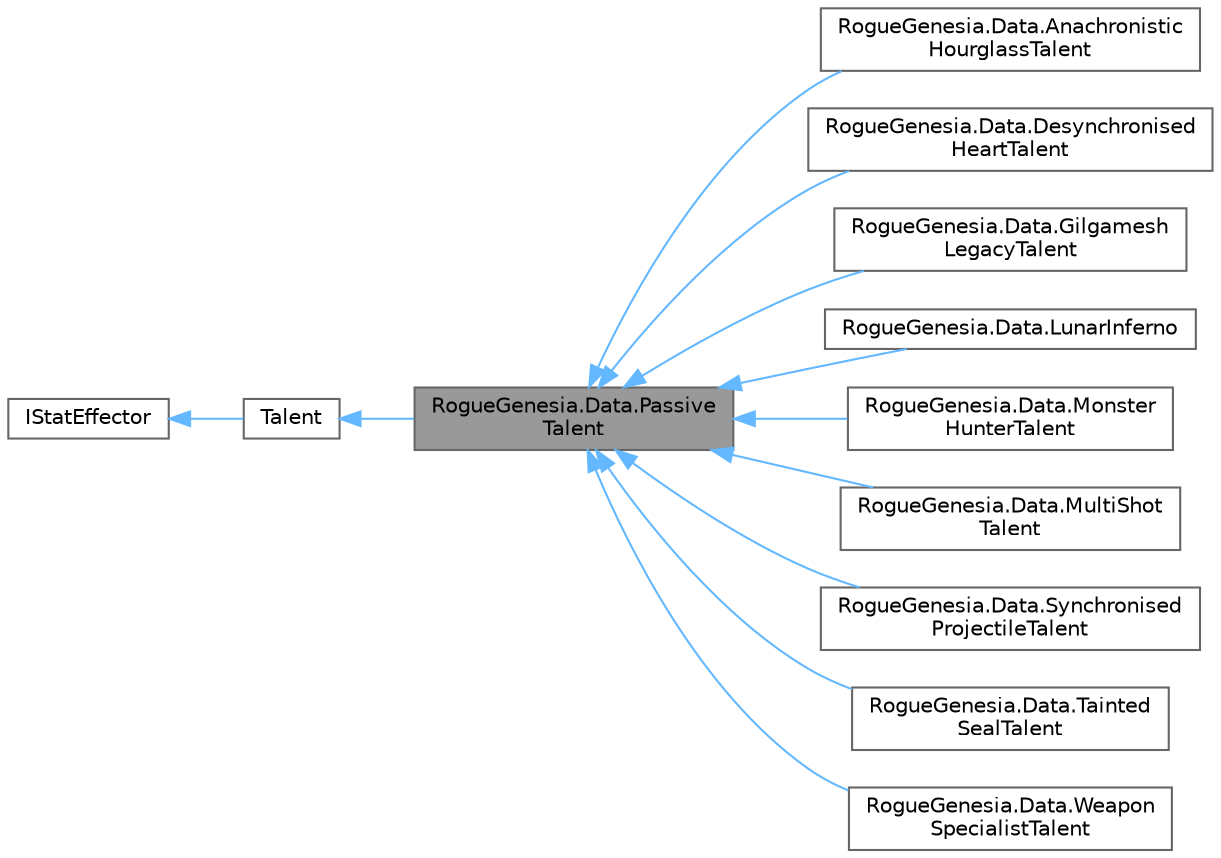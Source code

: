 digraph "RogueGenesia.Data.PassiveTalent"
{
 // LATEX_PDF_SIZE
  bgcolor="transparent";
  edge [fontname=Helvetica,fontsize=10,labelfontname=Helvetica,labelfontsize=10];
  node [fontname=Helvetica,fontsize=10,shape=box,height=0.2,width=0.4];
  rankdir="LR";
  Node1 [label="RogueGenesia.Data.Passive\lTalent",height=0.2,width=0.4,color="gray40", fillcolor="grey60", style="filled", fontcolor="black",tooltip=" "];
  Node2 -> Node1 [dir="back",color="steelblue1",style="solid"];
  Node2 [label="Talent",height=0.2,width=0.4,color="gray40", fillcolor="white", style="filled",URL="$class_rogue_genesia_1_1_data_1_1_talent.html",tooltip=" "];
  Node3 -> Node2 [dir="back",color="steelblue1",style="solid"];
  Node3 [label="IStatEffector",height=0.2,width=0.4,color="gray40", fillcolor="white", style="filled",URL="$interface_rogue_genesia_1_1_data_1_1_i_stat_effector.html",tooltip=" "];
  Node1 -> Node4 [dir="back",color="steelblue1",style="solid"];
  Node4 [label="RogueGenesia.Data.Anachronistic\lHourglassTalent",height=0.2,width=0.4,color="gray40", fillcolor="white", style="filled",URL="$class_rogue_genesia_1_1_data_1_1_anachronistic_hourglass_talent.html",tooltip=" "];
  Node1 -> Node5 [dir="back",color="steelblue1",style="solid"];
  Node5 [label="RogueGenesia.Data.Desynchronised\lHeartTalent",height=0.2,width=0.4,color="gray40", fillcolor="white", style="filled",URL="$class_rogue_genesia_1_1_data_1_1_desynchronised_heart_talent.html",tooltip=" "];
  Node1 -> Node6 [dir="back",color="steelblue1",style="solid"];
  Node6 [label="RogueGenesia.Data.Gilgamesh\lLegacyTalent",height=0.2,width=0.4,color="gray40", fillcolor="white", style="filled",URL="$class_rogue_genesia_1_1_data_1_1_gilgamesh_legacy_talent.html",tooltip=" "];
  Node1 -> Node7 [dir="back",color="steelblue1",style="solid"];
  Node7 [label="RogueGenesia.Data.LunarInferno",height=0.2,width=0.4,color="gray40", fillcolor="white", style="filled",URL="$class_rogue_genesia_1_1_data_1_1_lunar_inferno.html",tooltip=" "];
  Node1 -> Node8 [dir="back",color="steelblue1",style="solid"];
  Node8 [label="RogueGenesia.Data.Monster\lHunterTalent",height=0.2,width=0.4,color="gray40", fillcolor="white", style="filled",URL="$class_rogue_genesia_1_1_data_1_1_monster_hunter_talent.html",tooltip=" "];
  Node1 -> Node9 [dir="back",color="steelblue1",style="solid"];
  Node9 [label="RogueGenesia.Data.MultiShot\lTalent",height=0.2,width=0.4,color="gray40", fillcolor="white", style="filled",URL="$class_rogue_genesia_1_1_data_1_1_multi_shot_talent.html",tooltip=" "];
  Node1 -> Node10 [dir="back",color="steelblue1",style="solid"];
  Node10 [label="RogueGenesia.Data.Synchronised\lProjectileTalent",height=0.2,width=0.4,color="gray40", fillcolor="white", style="filled",URL="$class_rogue_genesia_1_1_data_1_1_synchronised_projectile_talent.html",tooltip=" "];
  Node1 -> Node11 [dir="back",color="steelblue1",style="solid"];
  Node11 [label="RogueGenesia.Data.Tainted\lSealTalent",height=0.2,width=0.4,color="gray40", fillcolor="white", style="filled",URL="$class_rogue_genesia_1_1_data_1_1_tainted_seal_talent.html",tooltip=" "];
  Node1 -> Node12 [dir="back",color="steelblue1",style="solid"];
  Node12 [label="RogueGenesia.Data.Weapon\lSpecialistTalent",height=0.2,width=0.4,color="gray40", fillcolor="white", style="filled",URL="$class_rogue_genesia_1_1_data_1_1_weapon_specialist_talent.html",tooltip=" "];
}
